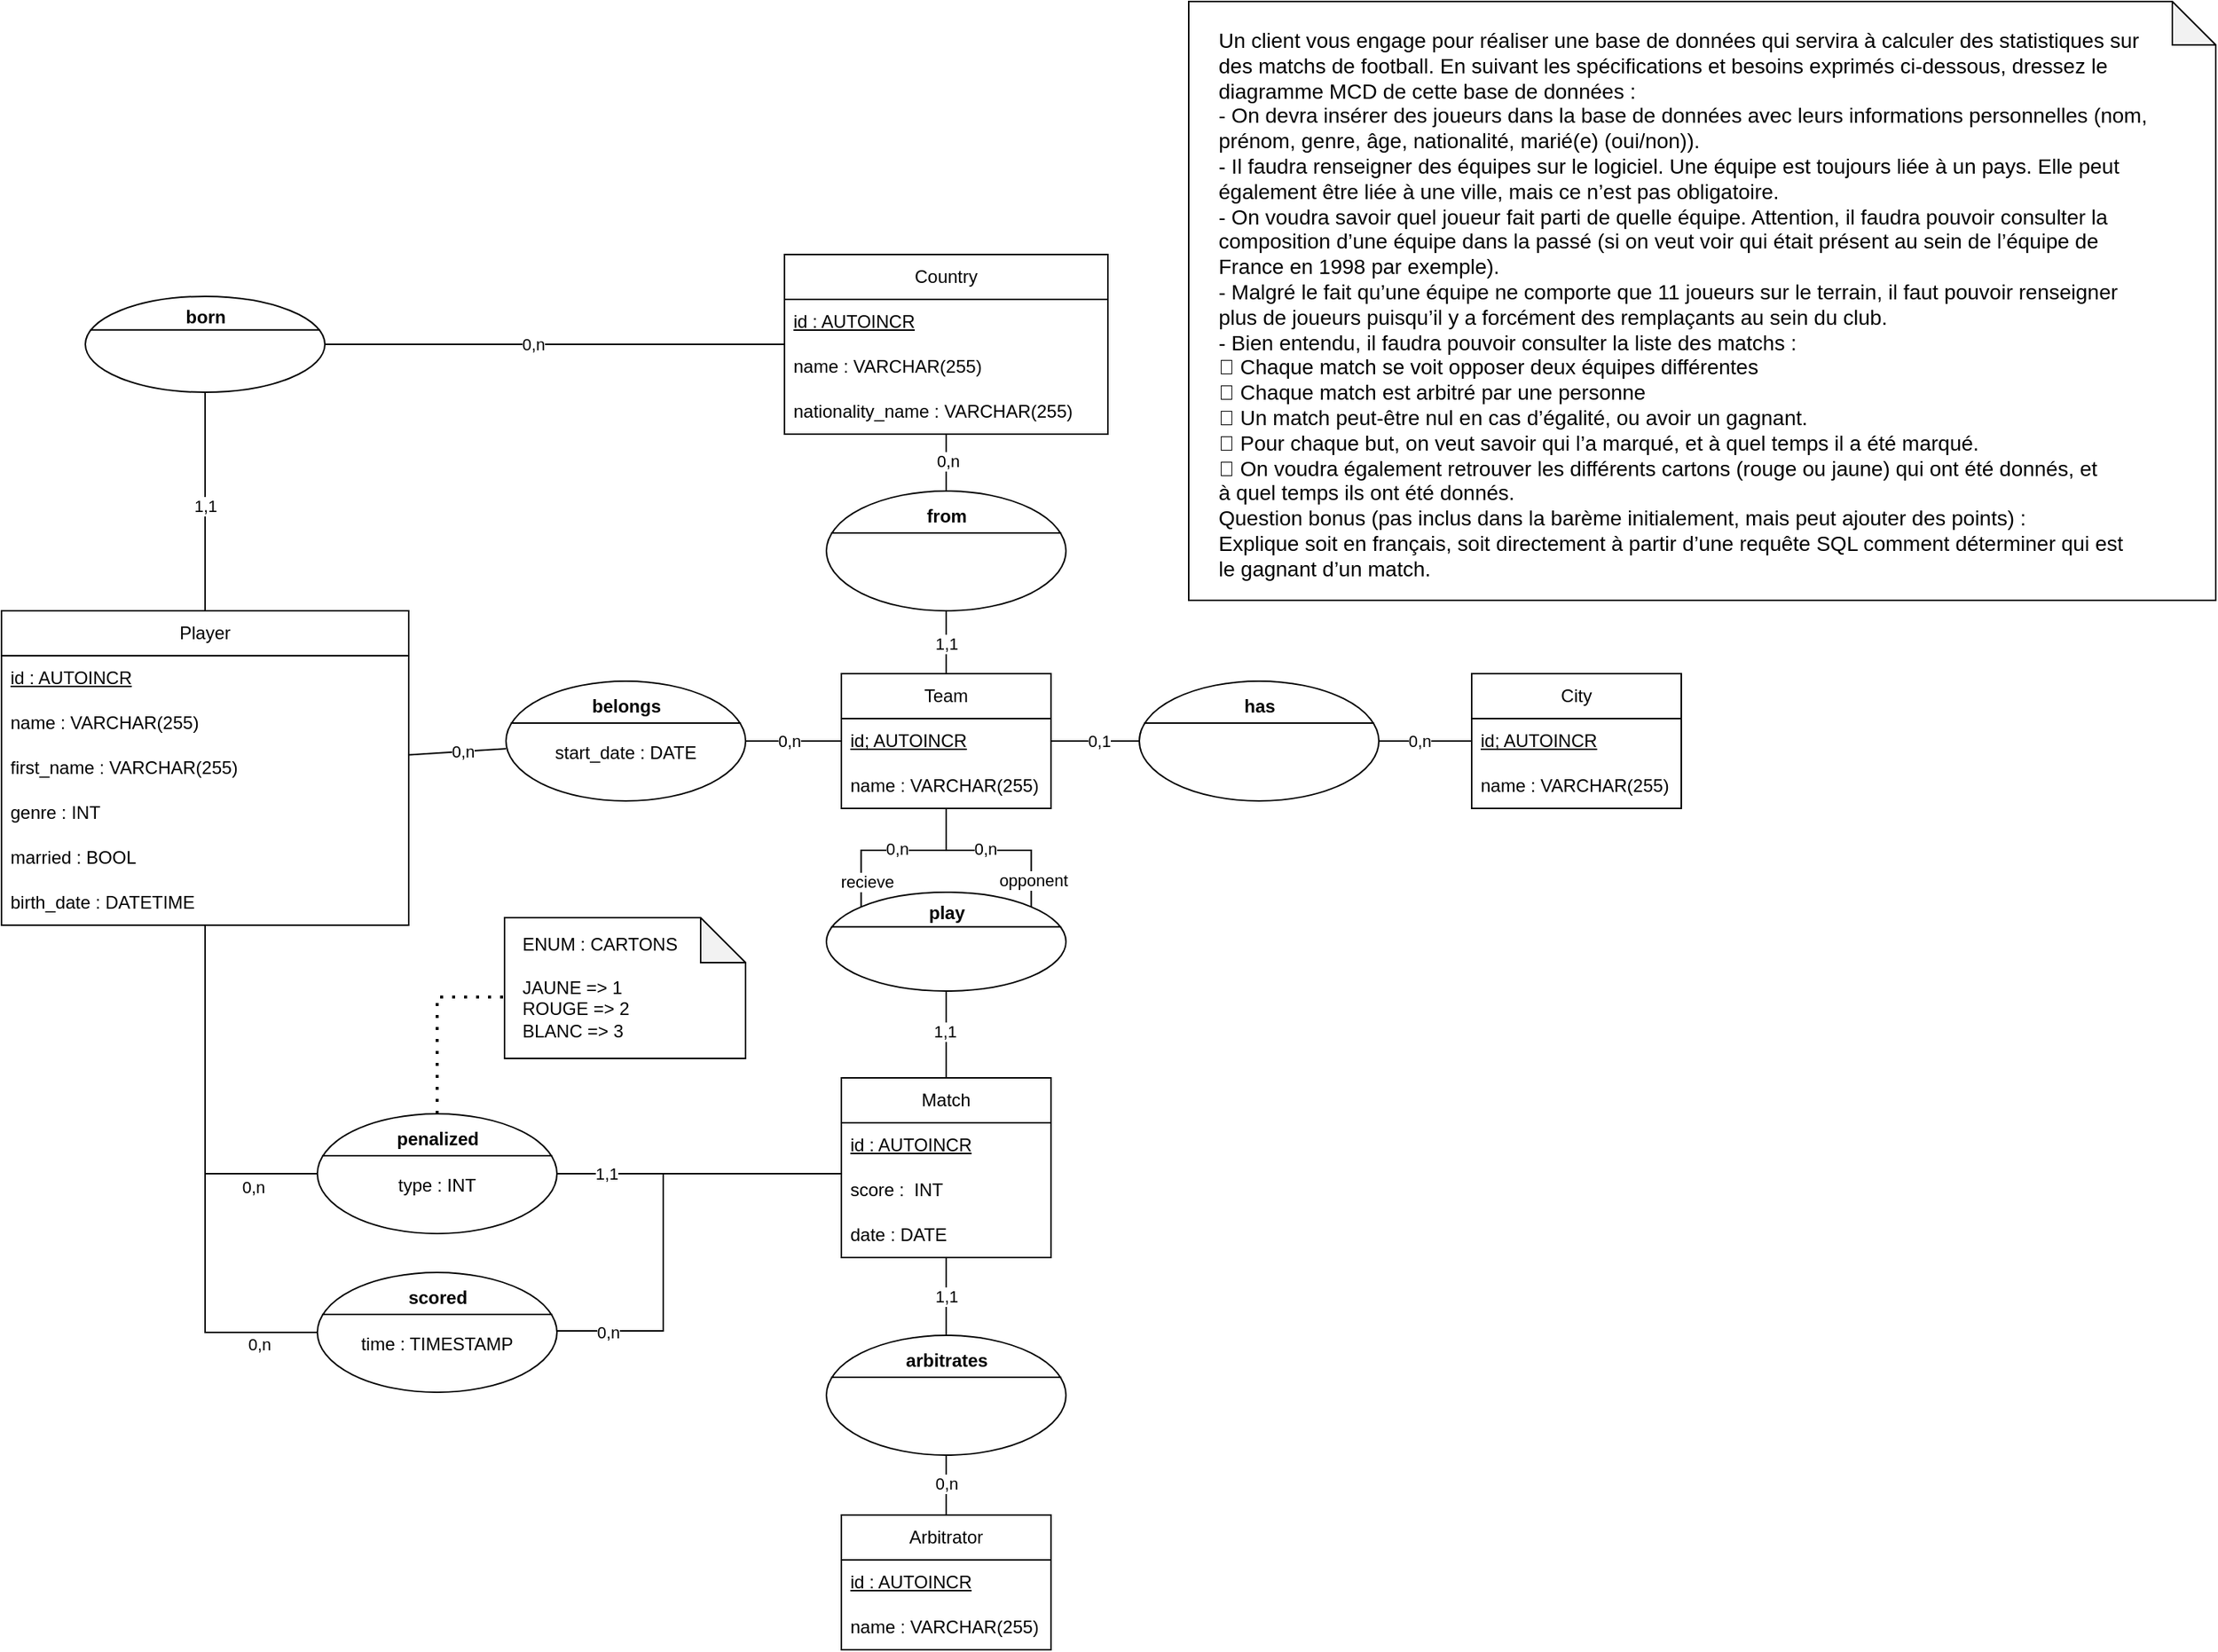 <mxfile version="23.1.7" type="github">
  <diagram name="Page-1" id="UKLv3boV3TVgQGzxHPeJ">
    <mxGraphModel dx="1990" dy="2110" grid="0" gridSize="10" guides="1" tooltips="1" connect="1" arrows="1" fold="1" page="0" pageScale="1" pageWidth="850" pageHeight="1100" math="0" shadow="0">
      <root>
        <mxCell id="0" />
        <mxCell id="1" parent="0" />
        <mxCell id="VcvPzuCNeLOe_9MtLZWD-4" value="Player" style="swimlane;fontStyle=0;childLayout=stackLayout;horizontal=1;startSize=30;horizontalStack=0;resizeParent=1;resizeParentMax=0;resizeLast=0;collapsible=1;marginBottom=0;whiteSpace=wrap;html=1;" vertex="1" parent="1">
          <mxGeometry x="444" y="-177" width="272" height="210" as="geometry" />
        </mxCell>
        <mxCell id="VcvPzuCNeLOe_9MtLZWD-5" value="&lt;u&gt;id : AUTOINCR&lt;/u&gt;" style="text;strokeColor=none;fillColor=none;align=left;verticalAlign=middle;spacingLeft=4;spacingRight=4;overflow=hidden;points=[[0,0.5],[1,0.5]];portConstraint=eastwest;rotatable=0;whiteSpace=wrap;html=1;" vertex="1" parent="VcvPzuCNeLOe_9MtLZWD-4">
          <mxGeometry y="30" width="272" height="30" as="geometry" />
        </mxCell>
        <mxCell id="VcvPzuCNeLOe_9MtLZWD-7" value="name : VARCHAR(255)" style="text;strokeColor=none;fillColor=none;align=left;verticalAlign=middle;spacingLeft=4;spacingRight=4;overflow=hidden;points=[[0,0.5],[1,0.5]];portConstraint=eastwest;rotatable=0;whiteSpace=wrap;html=1;" vertex="1" parent="VcvPzuCNeLOe_9MtLZWD-4">
          <mxGeometry y="60" width="272" height="30" as="geometry" />
        </mxCell>
        <mxCell id="VcvPzuCNeLOe_9MtLZWD-8" value="first_name : VARCHAR(255)" style="text;strokeColor=none;fillColor=none;align=left;verticalAlign=middle;spacingLeft=4;spacingRight=4;overflow=hidden;points=[[0,0.5],[1,0.5]];portConstraint=eastwest;rotatable=0;whiteSpace=wrap;html=1;" vertex="1" parent="VcvPzuCNeLOe_9MtLZWD-4">
          <mxGeometry y="90" width="272" height="30" as="geometry" />
        </mxCell>
        <mxCell id="VcvPzuCNeLOe_9MtLZWD-9" value="genre : INT" style="text;strokeColor=none;fillColor=none;align=left;verticalAlign=middle;spacingLeft=4;spacingRight=4;overflow=hidden;points=[[0,0.5],[1,0.5]];portConstraint=eastwest;rotatable=0;whiteSpace=wrap;html=1;" vertex="1" parent="VcvPzuCNeLOe_9MtLZWD-4">
          <mxGeometry y="120" width="272" height="30" as="geometry" />
        </mxCell>
        <mxCell id="VcvPzuCNeLOe_9MtLZWD-18" value="married : BOOL" style="text;strokeColor=none;fillColor=none;align=left;verticalAlign=middle;spacingLeft=4;spacingRight=4;overflow=hidden;points=[[0,0.5],[1,0.5]];portConstraint=eastwest;rotatable=0;whiteSpace=wrap;html=1;" vertex="1" parent="VcvPzuCNeLOe_9MtLZWD-4">
          <mxGeometry y="150" width="272" height="30" as="geometry" />
        </mxCell>
        <mxCell id="VcvPzuCNeLOe_9MtLZWD-124" value="birth_date : DATETIME" style="text;strokeColor=none;fillColor=none;align=left;verticalAlign=middle;spacingLeft=4;spacingRight=4;overflow=hidden;points=[[0,0.5],[1,0.5]];portConstraint=eastwest;rotatable=0;whiteSpace=wrap;html=1;" vertex="1" parent="VcvPzuCNeLOe_9MtLZWD-4">
          <mxGeometry y="180" width="272" height="30" as="geometry" />
        </mxCell>
        <mxCell id="VcvPzuCNeLOe_9MtLZWD-19" value="Country" style="swimlane;fontStyle=0;childLayout=stackLayout;horizontal=1;startSize=30;horizontalStack=0;resizeParent=1;resizeParentMax=0;resizeLast=0;collapsible=1;marginBottom=0;whiteSpace=wrap;html=1;" vertex="1" parent="1">
          <mxGeometry x="967" y="-415" width="216" height="120" as="geometry" />
        </mxCell>
        <mxCell id="VcvPzuCNeLOe_9MtLZWD-20" value="&lt;u&gt;id : AUTOINCR&lt;/u&gt;" style="text;strokeColor=none;fillColor=none;align=left;verticalAlign=middle;spacingLeft=4;spacingRight=4;overflow=hidden;points=[[0,0.5],[1,0.5]];portConstraint=eastwest;rotatable=0;whiteSpace=wrap;html=1;" vertex="1" parent="VcvPzuCNeLOe_9MtLZWD-19">
          <mxGeometry y="30" width="216" height="30" as="geometry" />
        </mxCell>
        <mxCell id="VcvPzuCNeLOe_9MtLZWD-21" value="name : VARCHAR(255)" style="text;strokeColor=none;fillColor=none;align=left;verticalAlign=middle;spacingLeft=4;spacingRight=4;overflow=hidden;points=[[0,0.5],[1,0.5]];portConstraint=eastwest;rotatable=0;whiteSpace=wrap;html=1;" vertex="1" parent="VcvPzuCNeLOe_9MtLZWD-19">
          <mxGeometry y="60" width="216" height="30" as="geometry" />
        </mxCell>
        <mxCell id="VcvPzuCNeLOe_9MtLZWD-23" value="nationality_name : VARCHAR(255)" style="text;strokeColor=none;fillColor=none;align=left;verticalAlign=middle;spacingLeft=4;spacingRight=4;overflow=hidden;points=[[0,0.5],[1,0.5]];portConstraint=eastwest;rotatable=0;whiteSpace=wrap;html=1;" vertex="1" parent="VcvPzuCNeLOe_9MtLZWD-19">
          <mxGeometry y="90" width="216" height="30" as="geometry" />
        </mxCell>
        <mxCell id="VcvPzuCNeLOe_9MtLZWD-24" value="Team" style="swimlane;fontStyle=0;childLayout=stackLayout;horizontal=1;startSize=30;horizontalStack=0;resizeParent=1;resizeParentMax=0;resizeLast=0;collapsible=1;marginBottom=0;whiteSpace=wrap;html=1;" vertex="1" parent="1">
          <mxGeometry x="1005" y="-135" width="140" height="90" as="geometry" />
        </mxCell>
        <mxCell id="VcvPzuCNeLOe_9MtLZWD-25" value="&lt;u&gt;id; AUTOINCR&lt;/u&gt;" style="text;strokeColor=none;fillColor=none;align=left;verticalAlign=middle;spacingLeft=4;spacingRight=4;overflow=hidden;points=[[0,0.5],[1,0.5]];portConstraint=eastwest;rotatable=0;whiteSpace=wrap;html=1;" vertex="1" parent="VcvPzuCNeLOe_9MtLZWD-24">
          <mxGeometry y="30" width="140" height="30" as="geometry" />
        </mxCell>
        <mxCell id="VcvPzuCNeLOe_9MtLZWD-26" value="name : VARCHAR(255)" style="text;strokeColor=none;fillColor=none;align=left;verticalAlign=middle;spacingLeft=4;spacingRight=4;overflow=hidden;points=[[0,0.5],[1,0.5]];portConstraint=eastwest;rotatable=0;whiteSpace=wrap;html=1;" vertex="1" parent="VcvPzuCNeLOe_9MtLZWD-24">
          <mxGeometry y="60" width="140" height="30" as="geometry" />
        </mxCell>
        <mxCell id="VcvPzuCNeLOe_9MtLZWD-28" value="City" style="swimlane;fontStyle=0;childLayout=stackLayout;horizontal=1;startSize=30;horizontalStack=0;resizeParent=1;resizeParentMax=0;resizeLast=0;collapsible=1;marginBottom=0;whiteSpace=wrap;html=1;" vertex="1" parent="1">
          <mxGeometry x="1426" y="-135" width="140" height="90" as="geometry" />
        </mxCell>
        <mxCell id="VcvPzuCNeLOe_9MtLZWD-29" value="&lt;u&gt;id; AUTOINCR&lt;/u&gt;" style="text;strokeColor=none;fillColor=none;align=left;verticalAlign=middle;spacingLeft=4;spacingRight=4;overflow=hidden;points=[[0,0.5],[1,0.5]];portConstraint=eastwest;rotatable=0;whiteSpace=wrap;html=1;" vertex="1" parent="VcvPzuCNeLOe_9MtLZWD-28">
          <mxGeometry y="30" width="140" height="30" as="geometry" />
        </mxCell>
        <mxCell id="VcvPzuCNeLOe_9MtLZWD-30" value="name : VARCHAR(255)" style="text;strokeColor=none;fillColor=none;align=left;verticalAlign=middle;spacingLeft=4;spacingRight=4;overflow=hidden;points=[[0,0.5],[1,0.5]];portConstraint=eastwest;rotatable=0;whiteSpace=wrap;html=1;" vertex="1" parent="VcvPzuCNeLOe_9MtLZWD-28">
          <mxGeometry y="60" width="140" height="30" as="geometry" />
        </mxCell>
        <mxCell id="VcvPzuCNeLOe_9MtLZWD-31" value="Match" style="swimlane;fontStyle=0;childLayout=stackLayout;horizontal=1;startSize=30;horizontalStack=0;resizeParent=1;resizeParentMax=0;resizeLast=0;collapsible=1;marginBottom=0;whiteSpace=wrap;html=1;" vertex="1" parent="1">
          <mxGeometry x="1005" y="135" width="140" height="120" as="geometry" />
        </mxCell>
        <mxCell id="VcvPzuCNeLOe_9MtLZWD-32" value="&lt;u&gt;id : AUTOINCR&lt;/u&gt;" style="text;strokeColor=none;fillColor=none;align=left;verticalAlign=middle;spacingLeft=4;spacingRight=4;overflow=hidden;points=[[0,0.5],[1,0.5]];portConstraint=eastwest;rotatable=0;whiteSpace=wrap;html=1;" vertex="1" parent="VcvPzuCNeLOe_9MtLZWD-31">
          <mxGeometry y="30" width="140" height="30" as="geometry" />
        </mxCell>
        <mxCell id="VcvPzuCNeLOe_9MtLZWD-33" value="score :&amp;nbsp; INT" style="text;strokeColor=none;fillColor=none;align=left;verticalAlign=middle;spacingLeft=4;spacingRight=4;overflow=hidden;points=[[0,0.5],[1,0.5]];portConstraint=eastwest;rotatable=0;whiteSpace=wrap;html=1;" vertex="1" parent="VcvPzuCNeLOe_9MtLZWD-31">
          <mxGeometry y="60" width="140" height="30" as="geometry" />
        </mxCell>
        <mxCell id="VcvPzuCNeLOe_9MtLZWD-111" value="date : DATE" style="text;strokeColor=none;fillColor=none;align=left;verticalAlign=middle;spacingLeft=4;spacingRight=4;overflow=hidden;points=[[0,0.5],[1,0.5]];portConstraint=eastwest;rotatable=0;whiteSpace=wrap;html=1;" vertex="1" parent="VcvPzuCNeLOe_9MtLZWD-31">
          <mxGeometry y="90" width="140" height="30" as="geometry" />
        </mxCell>
        <mxCell id="VcvPzuCNeLOe_9MtLZWD-35" value="Arbitrator" style="swimlane;fontStyle=0;childLayout=stackLayout;horizontal=1;startSize=30;horizontalStack=0;resizeParent=1;resizeParentMax=0;resizeLast=0;collapsible=1;marginBottom=0;whiteSpace=wrap;html=1;" vertex="1" parent="1">
          <mxGeometry x="1005" y="427" width="140" height="90" as="geometry" />
        </mxCell>
        <mxCell id="VcvPzuCNeLOe_9MtLZWD-36" value="&lt;u&gt;id : AUTOINCR&lt;/u&gt;" style="text;strokeColor=none;fillColor=none;align=left;verticalAlign=middle;spacingLeft=4;spacingRight=4;overflow=hidden;points=[[0,0.5],[1,0.5]];portConstraint=eastwest;rotatable=0;whiteSpace=wrap;html=1;" vertex="1" parent="VcvPzuCNeLOe_9MtLZWD-35">
          <mxGeometry y="30" width="140" height="30" as="geometry" />
        </mxCell>
        <mxCell id="VcvPzuCNeLOe_9MtLZWD-37" value="name : VARCHAR(255)" style="text;strokeColor=none;fillColor=none;align=left;verticalAlign=middle;spacingLeft=4;spacingRight=4;overflow=hidden;points=[[0,0.5],[1,0.5]];portConstraint=eastwest;rotatable=0;whiteSpace=wrap;html=1;" vertex="1" parent="VcvPzuCNeLOe_9MtLZWD-35">
          <mxGeometry y="60" width="140" height="30" as="geometry" />
        </mxCell>
        <mxCell id="VcvPzuCNeLOe_9MtLZWD-40" value="&lt;br&gt;type : INT" style="html=1;shape=mxgraph.sysml.useCaseExtPt;whiteSpace=wrap;align=center;" vertex="1" parent="1">
          <mxGeometry x="655" y="159" width="160" height="80" as="geometry" />
        </mxCell>
        <mxCell id="VcvPzuCNeLOe_9MtLZWD-41" value="penalized" style="resizable=0;html=1;verticalAlign=middle;align=center;labelBackgroundColor=none;fontStyle=1;" connectable="0" vertex="1" parent="VcvPzuCNeLOe_9MtLZWD-40">
          <mxGeometry x="80" y="17" as="geometry" />
        </mxCell>
        <mxCell id="VcvPzuCNeLOe_9MtLZWD-42" value="" style="html=1;shape=mxgraph.sysml.useCaseExtPt;whiteSpace=wrap;align=center;" vertex="1" parent="1">
          <mxGeometry x="500" y="-387" width="160" height="64" as="geometry" />
        </mxCell>
        <mxCell id="VcvPzuCNeLOe_9MtLZWD-43" value="born" style="resizable=0;html=1;verticalAlign=middle;align=center;labelBackgroundColor=none;fontStyle=1;" connectable="0" vertex="1" parent="VcvPzuCNeLOe_9MtLZWD-42">
          <mxGeometry x="80" y="13.6" as="geometry" />
        </mxCell>
        <mxCell id="VcvPzuCNeLOe_9MtLZWD-44" value="" style="endArrow=none;html=1;rounded=0;" edge="1" parent="1" source="VcvPzuCNeLOe_9MtLZWD-4" target="VcvPzuCNeLOe_9MtLZWD-42">
          <mxGeometry width="50" height="50" relative="1" as="geometry">
            <mxPoint x="546" y="-234" as="sourcePoint" />
            <mxPoint x="596" y="-284" as="targetPoint" />
          </mxGeometry>
        </mxCell>
        <mxCell id="VcvPzuCNeLOe_9MtLZWD-46" value="1,1" style="edgeLabel;html=1;align=center;verticalAlign=middle;resizable=0;points=[];" vertex="1" connectable="0" parent="VcvPzuCNeLOe_9MtLZWD-44">
          <mxGeometry x="-0.038" relative="1" as="geometry">
            <mxPoint as="offset" />
          </mxGeometry>
        </mxCell>
        <mxCell id="VcvPzuCNeLOe_9MtLZWD-45" value="" style="endArrow=none;html=1;rounded=0;" edge="1" parent="1" source="VcvPzuCNeLOe_9MtLZWD-42" target="VcvPzuCNeLOe_9MtLZWD-19">
          <mxGeometry width="50" height="50" relative="1" as="geometry">
            <mxPoint x="702" y="-300" as="sourcePoint" />
            <mxPoint x="907" y="-355" as="targetPoint" />
          </mxGeometry>
        </mxCell>
        <mxCell id="VcvPzuCNeLOe_9MtLZWD-47" value="0,n" style="edgeLabel;html=1;align=center;verticalAlign=middle;resizable=0;points=[];" vertex="1" connectable="0" parent="VcvPzuCNeLOe_9MtLZWD-45">
          <mxGeometry x="-0.098" relative="1" as="geometry">
            <mxPoint as="offset" />
          </mxGeometry>
        </mxCell>
        <mxCell id="VcvPzuCNeLOe_9MtLZWD-48" value="" style="endArrow=none;html=1;rounded=0;" edge="1" parent="1" source="VcvPzuCNeLOe_9MtLZWD-49" target="VcvPzuCNeLOe_9MtLZWD-4">
          <mxGeometry width="50" height="50" relative="1" as="geometry">
            <mxPoint x="844" y="-193" as="sourcePoint" />
            <mxPoint x="894" y="-243" as="targetPoint" />
          </mxGeometry>
        </mxCell>
        <mxCell id="VcvPzuCNeLOe_9MtLZWD-52" value="0,n" style="edgeLabel;html=1;align=center;verticalAlign=middle;resizable=0;points=[];" vertex="1" connectable="0" parent="VcvPzuCNeLOe_9MtLZWD-48">
          <mxGeometry x="-0.092" y="1" relative="1" as="geometry">
            <mxPoint y="-1" as="offset" />
          </mxGeometry>
        </mxCell>
        <mxCell id="VcvPzuCNeLOe_9MtLZWD-49" value="&lt;br&gt;start_date : DATE" style="html=1;shape=mxgraph.sysml.useCaseExtPt;whiteSpace=wrap;align=center;" vertex="1" parent="1">
          <mxGeometry x="781" y="-130" width="160" height="80" as="geometry" />
        </mxCell>
        <mxCell id="VcvPzuCNeLOe_9MtLZWD-50" value="belongs" style="resizable=0;html=1;verticalAlign=middle;align=center;labelBackgroundColor=none;fontStyle=1;" connectable="0" vertex="1" parent="VcvPzuCNeLOe_9MtLZWD-49">
          <mxGeometry x="80" y="17" as="geometry" />
        </mxCell>
        <mxCell id="VcvPzuCNeLOe_9MtLZWD-51" value="" style="endArrow=none;html=1;rounded=0;" edge="1" parent="1" source="VcvPzuCNeLOe_9MtLZWD-25" target="VcvPzuCNeLOe_9MtLZWD-49">
          <mxGeometry width="50" height="50" relative="1" as="geometry">
            <mxPoint x="864" y="26" as="sourcePoint" />
            <mxPoint x="914" y="-24" as="targetPoint" />
          </mxGeometry>
        </mxCell>
        <mxCell id="VcvPzuCNeLOe_9MtLZWD-53" value="0,n" style="edgeLabel;html=1;align=center;verticalAlign=middle;resizable=0;points=[];" vertex="1" connectable="0" parent="VcvPzuCNeLOe_9MtLZWD-51">
          <mxGeometry x="0.098" y="-2" relative="1" as="geometry">
            <mxPoint y="2" as="offset" />
          </mxGeometry>
        </mxCell>
        <mxCell id="VcvPzuCNeLOe_9MtLZWD-54" value="&lt;div&gt;&lt;br/&gt;&lt;/div&gt;" style="html=1;shape=mxgraph.sysml.useCaseExtPt;whiteSpace=wrap;align=center;" vertex="1" parent="1">
          <mxGeometry x="995" y="-257" width="160" height="80" as="geometry" />
        </mxCell>
        <mxCell id="VcvPzuCNeLOe_9MtLZWD-55" value="from" style="resizable=0;html=1;verticalAlign=middle;align=center;labelBackgroundColor=none;fontStyle=1;" connectable="0" vertex="1" parent="VcvPzuCNeLOe_9MtLZWD-54">
          <mxGeometry x="80" y="17" as="geometry" />
        </mxCell>
        <mxCell id="VcvPzuCNeLOe_9MtLZWD-56" value="" style="endArrow=none;html=1;rounded=0;" edge="1" parent="1" source="VcvPzuCNeLOe_9MtLZWD-54" target="VcvPzuCNeLOe_9MtLZWD-19">
          <mxGeometry width="50" height="50" relative="1" as="geometry">
            <mxPoint x="851" y="-212" as="sourcePoint" />
            <mxPoint x="901" y="-262" as="targetPoint" />
          </mxGeometry>
        </mxCell>
        <mxCell id="VcvPzuCNeLOe_9MtLZWD-57" value="0,n" style="edgeLabel;html=1;align=center;verticalAlign=middle;resizable=0;points=[];" vertex="1" connectable="0" parent="VcvPzuCNeLOe_9MtLZWD-56">
          <mxGeometry x="0.085" y="-1" relative="1" as="geometry">
            <mxPoint as="offset" />
          </mxGeometry>
        </mxCell>
        <mxCell id="VcvPzuCNeLOe_9MtLZWD-58" value="" style="endArrow=none;html=1;rounded=0;" edge="1" parent="1" source="VcvPzuCNeLOe_9MtLZWD-24" target="VcvPzuCNeLOe_9MtLZWD-54">
          <mxGeometry width="50" height="50" relative="1" as="geometry">
            <mxPoint x="895" y="-157" as="sourcePoint" />
            <mxPoint x="945" y="-207" as="targetPoint" />
          </mxGeometry>
        </mxCell>
        <mxCell id="VcvPzuCNeLOe_9MtLZWD-59" value="1,1" style="edgeLabel;html=1;align=center;verticalAlign=middle;resizable=0;points=[];" vertex="1" connectable="0" parent="VcvPzuCNeLOe_9MtLZWD-58">
          <mxGeometry x="-0.016" relative="1" as="geometry">
            <mxPoint as="offset" />
          </mxGeometry>
        </mxCell>
        <mxCell id="VcvPzuCNeLOe_9MtLZWD-60" value="" style="endArrow=none;html=1;rounded=0;" edge="1" parent="1" source="VcvPzuCNeLOe_9MtLZWD-24" target="VcvPzuCNeLOe_9MtLZWD-62">
          <mxGeometry width="50" height="50" relative="1" as="geometry">
            <mxPoint x="1196" y="-76" as="sourcePoint" />
            <mxPoint x="1232" y="-90" as="targetPoint" />
          </mxGeometry>
        </mxCell>
        <mxCell id="VcvPzuCNeLOe_9MtLZWD-61" value="0,1" style="edgeLabel;html=1;align=center;verticalAlign=middle;resizable=0;points=[];" vertex="1" connectable="0" parent="VcvPzuCNeLOe_9MtLZWD-60">
          <mxGeometry x="0.067" relative="1" as="geometry">
            <mxPoint as="offset" />
          </mxGeometry>
        </mxCell>
        <mxCell id="VcvPzuCNeLOe_9MtLZWD-62" value="&lt;div&gt;&lt;br/&gt;&lt;/div&gt;" style="html=1;shape=mxgraph.sysml.useCaseExtPt;whiteSpace=wrap;align=center;" vertex="1" parent="1">
          <mxGeometry x="1204" y="-130" width="160" height="80" as="geometry" />
        </mxCell>
        <mxCell id="VcvPzuCNeLOe_9MtLZWD-63" value="has" style="resizable=0;html=1;verticalAlign=middle;align=center;labelBackgroundColor=none;fontStyle=1;" connectable="0" vertex="1" parent="VcvPzuCNeLOe_9MtLZWD-62">
          <mxGeometry x="80" y="17" as="geometry" />
        </mxCell>
        <mxCell id="VcvPzuCNeLOe_9MtLZWD-64" value="" style="endArrow=none;html=1;rounded=0;" edge="1" parent="1" source="VcvPzuCNeLOe_9MtLZWD-28" target="VcvPzuCNeLOe_9MtLZWD-62">
          <mxGeometry width="50" height="50" relative="1" as="geometry">
            <mxPoint x="1484" y="48" as="sourcePoint" />
            <mxPoint x="1534" y="-2" as="targetPoint" />
          </mxGeometry>
        </mxCell>
        <mxCell id="VcvPzuCNeLOe_9MtLZWD-65" value="0,n" style="edgeLabel;html=1;align=center;verticalAlign=middle;resizable=0;points=[];" vertex="1" connectable="0" parent="VcvPzuCNeLOe_9MtLZWD-64">
          <mxGeometry x="-0.131" y="1" relative="1" as="geometry">
            <mxPoint x="-8" y="-1" as="offset" />
          </mxGeometry>
        </mxCell>
        <mxCell id="VcvPzuCNeLOe_9MtLZWD-66" value="" style="html=1;shape=mxgraph.sysml.useCaseExtPt;whiteSpace=wrap;align=center;" vertex="1" parent="1">
          <mxGeometry x="995" y="11" width="160" height="66" as="geometry" />
        </mxCell>
        <mxCell id="VcvPzuCNeLOe_9MtLZWD-67" value="play" style="resizable=0;html=1;verticalAlign=middle;align=center;labelBackgroundColor=none;fontStyle=1;" connectable="0" vertex="1" parent="VcvPzuCNeLOe_9MtLZWD-66">
          <mxGeometry x="80" y="14.025" as="geometry" />
        </mxCell>
        <mxCell id="VcvPzuCNeLOe_9MtLZWD-88" value="" style="endArrow=none;html=1;rounded=0;" edge="1" parent="1" source="VcvPzuCNeLOe_9MtLZWD-31" target="VcvPzuCNeLOe_9MtLZWD-66">
          <mxGeometry width="50" height="50" relative="1" as="geometry">
            <mxPoint x="1018" y="196" as="sourcePoint" />
            <mxPoint x="1068" y="146" as="targetPoint" />
          </mxGeometry>
        </mxCell>
        <mxCell id="VcvPzuCNeLOe_9MtLZWD-89" value="1,1" style="edgeLabel;html=1;align=center;verticalAlign=middle;resizable=0;points=[];" vertex="1" connectable="0" parent="VcvPzuCNeLOe_9MtLZWD-88">
          <mxGeometry x="0.085" y="1" relative="1" as="geometry">
            <mxPoint as="offset" />
          </mxGeometry>
        </mxCell>
        <mxCell id="VcvPzuCNeLOe_9MtLZWD-90" value="" style="endArrow=none;html=1;rounded=0;exitX=0.145;exitY=0.145;exitDx=0;exitDy=0;exitPerimeter=0;edgeStyle=orthogonalEdgeStyle;" edge="1" parent="1" source="VcvPzuCNeLOe_9MtLZWD-66" target="VcvPzuCNeLOe_9MtLZWD-24">
          <mxGeometry width="50" height="50" relative="1" as="geometry">
            <mxPoint x="932" y="48" as="sourcePoint" />
            <mxPoint x="982" y="-2" as="targetPoint" />
          </mxGeometry>
        </mxCell>
        <mxCell id="VcvPzuCNeLOe_9MtLZWD-92" value="0,n" style="edgeLabel;html=1;align=center;verticalAlign=middle;resizable=0;points=[];" vertex="1" connectable="0" parent="VcvPzuCNeLOe_9MtLZWD-90">
          <mxGeometry x="-0.107" relative="1" as="geometry">
            <mxPoint x="7" y="-1" as="offset" />
          </mxGeometry>
        </mxCell>
        <mxCell id="VcvPzuCNeLOe_9MtLZWD-91" value="" style="endArrow=none;html=1;rounded=0;entryX=0.855;entryY=0.145;entryDx=0;entryDy=0;entryPerimeter=0;edgeStyle=orthogonalEdgeStyle;" edge="1" parent="1" source="VcvPzuCNeLOe_9MtLZWD-24" target="VcvPzuCNeLOe_9MtLZWD-66">
          <mxGeometry width="50" height="50" relative="1" as="geometry">
            <mxPoint x="1225" y="66" as="sourcePoint" />
            <mxPoint x="1275" y="16" as="targetPoint" />
          </mxGeometry>
        </mxCell>
        <mxCell id="VcvPzuCNeLOe_9MtLZWD-93" value="0,n" style="edgeLabel;html=1;align=center;verticalAlign=middle;resizable=0;points=[];" vertex="1" connectable="0" parent="VcvPzuCNeLOe_9MtLZWD-91">
          <mxGeometry x="0.289" relative="1" as="geometry">
            <mxPoint x="-25" y="-1" as="offset" />
          </mxGeometry>
        </mxCell>
        <mxCell id="VcvPzuCNeLOe_9MtLZWD-95" value="opponent" style="edgeLabel;html=1;align=center;verticalAlign=middle;resizable=0;points=[];" vertex="1" connectable="0" parent="VcvPzuCNeLOe_9MtLZWD-91">
          <mxGeometry x="-0.245" relative="1" as="geometry">
            <mxPoint x="40" y="20" as="offset" />
          </mxGeometry>
        </mxCell>
        <mxCell id="VcvPzuCNeLOe_9MtLZWD-110" value="recieve" style="edgeLabel;html=1;align=center;verticalAlign=middle;resizable=0;points=[];" vertex="1" connectable="0" parent="VcvPzuCNeLOe_9MtLZWD-91">
          <mxGeometry x="-0.245" relative="1" as="geometry">
            <mxPoint x="-71" y="21" as="offset" />
          </mxGeometry>
        </mxCell>
        <mxCell id="VcvPzuCNeLOe_9MtLZWD-96" value="" style="html=1;shape=mxgraph.sysml.useCaseExtPt;whiteSpace=wrap;align=center;" vertex="1" parent="1">
          <mxGeometry x="995" y="307" width="160" height="80" as="geometry" />
        </mxCell>
        <mxCell id="VcvPzuCNeLOe_9MtLZWD-97" value="arbitrates" style="resizable=0;html=1;verticalAlign=middle;align=center;labelBackgroundColor=none;fontStyle=1;" connectable="0" vertex="1" parent="VcvPzuCNeLOe_9MtLZWD-96">
          <mxGeometry x="80" y="17" as="geometry" />
        </mxCell>
        <mxCell id="VcvPzuCNeLOe_9MtLZWD-98" value="" style="endArrow=none;html=1;rounded=0;" edge="1" parent="1" source="VcvPzuCNeLOe_9MtLZWD-35" target="VcvPzuCNeLOe_9MtLZWD-96">
          <mxGeometry width="50" height="50" relative="1" as="geometry">
            <mxPoint x="861" y="454" as="sourcePoint" />
            <mxPoint x="911" y="404" as="targetPoint" />
          </mxGeometry>
        </mxCell>
        <mxCell id="VcvPzuCNeLOe_9MtLZWD-99" value="0,n" style="edgeLabel;html=1;align=center;verticalAlign=middle;resizable=0;points=[];" vertex="1" connectable="0" parent="VcvPzuCNeLOe_9MtLZWD-98">
          <mxGeometry x="0.045" relative="1" as="geometry">
            <mxPoint as="offset" />
          </mxGeometry>
        </mxCell>
        <mxCell id="VcvPzuCNeLOe_9MtLZWD-100" value="" style="endArrow=none;html=1;rounded=0;" edge="1" parent="1" source="VcvPzuCNeLOe_9MtLZWD-96" target="VcvPzuCNeLOe_9MtLZWD-31">
          <mxGeometry width="50" height="50" relative="1" as="geometry">
            <mxPoint x="931" y="333" as="sourcePoint" />
            <mxPoint x="981" y="283" as="targetPoint" />
          </mxGeometry>
        </mxCell>
        <mxCell id="VcvPzuCNeLOe_9MtLZWD-101" value="1,1" style="edgeLabel;html=1;align=center;verticalAlign=middle;resizable=0;points=[];" vertex="1" connectable="0" parent="VcvPzuCNeLOe_9MtLZWD-100">
          <mxGeometry x="0.011" relative="1" as="geometry">
            <mxPoint as="offset" />
          </mxGeometry>
        </mxCell>
        <mxCell id="VcvPzuCNeLOe_9MtLZWD-103" value="" style="endArrow=none;html=1;rounded=0;edgeStyle=orthogonalEdgeStyle;" edge="1" parent="1" source="VcvPzuCNeLOe_9MtLZWD-40" target="VcvPzuCNeLOe_9MtLZWD-4">
          <mxGeometry width="50" height="50" relative="1" as="geometry">
            <mxPoint x="430" y="264" as="sourcePoint" />
            <mxPoint x="480" y="214" as="targetPoint" />
            <Array as="points">
              <mxPoint x="580" y="199" />
            </Array>
          </mxGeometry>
        </mxCell>
        <mxCell id="VcvPzuCNeLOe_9MtLZWD-109" value="0,n" style="edgeLabel;html=1;align=center;verticalAlign=middle;resizable=0;points=[];" vertex="1" connectable="0" parent="VcvPzuCNeLOe_9MtLZWD-103">
          <mxGeometry x="-0.035" relative="1" as="geometry">
            <mxPoint x="32" y="50" as="offset" />
          </mxGeometry>
        </mxCell>
        <mxCell id="VcvPzuCNeLOe_9MtLZWD-104" value="ENUM : CARTONS&lt;br&gt;&lt;br&gt;JAUNE =&amp;gt; 1&lt;br&gt;ROUGE =&amp;gt; 2&lt;br&gt;BLANC =&amp;gt; 3" style="shape=note;whiteSpace=wrap;html=1;backgroundOutline=1;darkOpacity=0.05;align=left;verticalAlign=top;labelPosition=center;verticalLabelPosition=middle;spacing=12;spacingTop=-6;" vertex="1" parent="1">
          <mxGeometry x="780" y="28" width="161" height="94" as="geometry" />
        </mxCell>
        <mxCell id="VcvPzuCNeLOe_9MtLZWD-106" value="" style="endArrow=none;html=1;rounded=0;edgeStyle=orthogonalEdgeStyle;" edge="1" parent="1" source="VcvPzuCNeLOe_9MtLZWD-40" target="VcvPzuCNeLOe_9MtLZWD-31">
          <mxGeometry width="50" height="50" relative="1" as="geometry">
            <mxPoint x="801" y="263" as="sourcePoint" />
            <mxPoint x="851" y="213" as="targetPoint" />
            <Array as="points">
              <mxPoint x="959" y="199" />
              <mxPoint x="959" y="199" />
            </Array>
          </mxGeometry>
        </mxCell>
        <mxCell id="VcvPzuCNeLOe_9MtLZWD-107" value="1,1" style="edgeLabel;html=1;align=center;verticalAlign=middle;resizable=0;points=[];" vertex="1" connectable="0" parent="VcvPzuCNeLOe_9MtLZWD-106">
          <mxGeometry x="-0.067" y="1" relative="1" as="geometry">
            <mxPoint x="-56" y="1" as="offset" />
          </mxGeometry>
        </mxCell>
        <mxCell id="VcvPzuCNeLOe_9MtLZWD-112" value="Un client vous engage pour réaliser une base de données qui servira à calculer des statistiques sur&lt;br style=&quot;border-color: var(--border-color); padding: 0px; margin: 0px; font-size: 14px;&quot;&gt;&lt;span style=&quot;font-size: 14px;&quot;&gt;des matchs de football. En suivant les spécifications et besoins exprimés ci-dessous, dressez le&lt;/span&gt;&lt;br style=&quot;border-color: var(--border-color); padding: 0px; margin: 0px; font-size: 14px;&quot;&gt;&lt;span style=&quot;font-size: 14px;&quot;&gt;diagramme MCD de cette base de données :&lt;/span&gt;&lt;br style=&quot;border-color: var(--border-color); padding: 0px; margin: 0px; font-size: 14px;&quot;&gt;&lt;span style=&quot;font-size: 14px;&quot;&gt;- On devra insérer des joueurs dans la base de données avec leurs informations personnelles (nom,&lt;/span&gt;&lt;br style=&quot;border-color: var(--border-color); padding: 0px; margin: 0px; font-size: 14px;&quot;&gt;&lt;span style=&quot;font-size: 14px;&quot;&gt;prénom, genre, âge, nationalité, marié(e) (oui/non)).&lt;/span&gt;&lt;br style=&quot;border-color: var(--border-color); padding: 0px; margin: 0px; font-size: 14px;&quot;&gt;&lt;span style=&quot;font-size: 14px;&quot;&gt;- Il faudra renseigner des équipes sur le logiciel. Une équipe est toujours liée à un pays. Elle peut&lt;/span&gt;&lt;br style=&quot;border-color: var(--border-color); padding: 0px; margin: 0px; font-size: 14px;&quot;&gt;&lt;span style=&quot;font-size: 14px;&quot;&gt;également être liée à une ville, mais ce n’est pas obligatoire.&lt;/span&gt;&lt;br style=&quot;border-color: var(--border-color); padding: 0px; margin: 0px; font-size: 14px;&quot;&gt;&lt;span style=&quot;font-size: 14px;&quot;&gt;- On voudra savoir quel joueur fait parti de quelle équipe. Attention, il faudra pouvoir consulter la&lt;/span&gt;&lt;br style=&quot;border-color: var(--border-color); padding: 0px; margin: 0px; font-size: 14px;&quot;&gt;&lt;span style=&quot;font-size: 14px;&quot;&gt;composition d’une équipe dans la passé (si on veut voir qui était présent au sein de l’équipe de&lt;/span&gt;&lt;br style=&quot;border-color: var(--border-color); padding: 0px; margin: 0px; font-size: 14px;&quot;&gt;&lt;span style=&quot;font-size: 14px;&quot;&gt;France en 1998 par exemple).&lt;/span&gt;&lt;br style=&quot;border-color: var(--border-color); padding: 0px; margin: 0px; font-size: 14px;&quot;&gt;&lt;span style=&quot;font-size: 14px;&quot;&gt;- Malgré le fait qu’une équipe ne comporte que 11 joueurs sur le terrain, il faut pouvoir renseigner&lt;/span&gt;&lt;br style=&quot;border-color: var(--border-color); padding: 0px; margin: 0px; font-size: 14px;&quot;&gt;&lt;span style=&quot;font-size: 14px;&quot;&gt;plus de joueurs puisqu’il y a forcément des remplaçants au sein du club.&lt;/span&gt;&lt;br style=&quot;border-color: var(--border-color); padding: 0px; margin: 0px; font-size: 14px;&quot;&gt;&lt;span style=&quot;font-size: 14px;&quot;&gt;- Bien entendu, il faudra pouvoir consulter la liste des matchs :&lt;/span&gt;&lt;br style=&quot;border-color: var(--border-color); padding: 0px; margin: 0px; font-size: 14px;&quot;&gt;&lt;span style=&quot;font-size: 14px;&quot;&gt; Chaque match se voit opposer deux équipes différentes&lt;/span&gt;&lt;br style=&quot;border-color: var(--border-color); padding: 0px; margin: 0px; font-size: 14px;&quot;&gt;&lt;span style=&quot;font-size: 14px;&quot;&gt; Chaque match est arbitré par une personne&lt;/span&gt;&lt;br style=&quot;border-color: var(--border-color); padding: 0px; margin: 0px; font-size: 14px;&quot;&gt;&lt;span style=&quot;font-size: 14px;&quot;&gt; Un match peut-être nul en cas d’égalité, ou avoir un gagnant.&lt;/span&gt;&lt;br style=&quot;border-color: var(--border-color); padding: 0px; margin: 0px; font-size: 14px;&quot;&gt;&lt;span style=&quot;font-size: 14px;&quot;&gt; Pour chaque but, on veut savoir qui l’a marqué, et à quel temps il a été marqué.&lt;/span&gt;&lt;br style=&quot;border-color: var(--border-color); padding: 0px; margin: 0px; font-size: 14px;&quot;&gt;&lt;span style=&quot;font-size: 14px;&quot;&gt; On voudra également retrouver les différents cartons (rouge ou jaune) qui ont été donnés, et&lt;/span&gt;&lt;br style=&quot;border-color: var(--border-color); padding: 0px; margin: 0px; font-size: 14px;&quot;&gt;&lt;span style=&quot;font-size: 14px;&quot;&gt;à quel temps ils ont été donnés.&lt;/span&gt;&lt;br style=&quot;border-color: var(--border-color); padding: 0px; margin: 0px; font-size: 14px;&quot;&gt;&lt;span style=&quot;font-size: 14px;&quot;&gt;Question bonus (pas inclus dans la barème initialement, mais peut ajouter des points) :&lt;/span&gt;&lt;br style=&quot;border-color: var(--border-color); padding: 0px; margin: 0px; font-size: 14px;&quot;&gt;&lt;span style=&quot;font-size: 14px;&quot;&gt;Explique soit en français, soit directement à partir d’une requête SQL comment déterminer qui est&lt;/span&gt;&lt;br style=&quot;border-color: var(--border-color); padding: 0px; margin: 0px; font-size: 14px;&quot;&gt;&lt;span style=&quot;font-size: 14px;&quot;&gt;le gagnant d’un match.&lt;/span&gt;" style="shape=note;whiteSpace=wrap;html=1;backgroundOutline=1;darkOpacity=0.05;fontSize=14;align=left;verticalAlign=top;spacing=20;spacingTop=-7;size=29;" vertex="1" parent="1">
          <mxGeometry x="1237" y="-584" width="686" height="400" as="geometry" />
        </mxCell>
        <mxCell id="VcvPzuCNeLOe_9MtLZWD-115" value="&lt;br&gt;time : TIMESTAMP" style="html=1;shape=mxgraph.sysml.useCaseExtPt;whiteSpace=wrap;align=center;" vertex="1" parent="1">
          <mxGeometry x="655" y="265" width="160" height="80" as="geometry" />
        </mxCell>
        <mxCell id="VcvPzuCNeLOe_9MtLZWD-116" value="scored" style="resizable=0;html=1;verticalAlign=middle;align=center;labelBackgroundColor=none;fontStyle=1;" connectable="0" vertex="1" parent="VcvPzuCNeLOe_9MtLZWD-115">
          <mxGeometry x="80" y="17" as="geometry" />
        </mxCell>
        <mxCell id="VcvPzuCNeLOe_9MtLZWD-117" value="" style="endArrow=none;html=1;rounded=0;edgeStyle=orthogonalEdgeStyle;" edge="1" parent="1" source="VcvPzuCNeLOe_9MtLZWD-4" target="VcvPzuCNeLOe_9MtLZWD-115">
          <mxGeometry width="50" height="50" relative="1" as="geometry">
            <mxPoint x="280" y="278" as="sourcePoint" />
            <mxPoint x="330" y="228" as="targetPoint" />
            <Array as="points">
              <mxPoint x="580" y="305" />
            </Array>
          </mxGeometry>
        </mxCell>
        <mxCell id="VcvPzuCNeLOe_9MtLZWD-120" value="0,n" style="edgeLabel;html=1;align=center;verticalAlign=middle;resizable=0;points=[];" vertex="1" connectable="0" parent="VcvPzuCNeLOe_9MtLZWD-117">
          <mxGeometry x="0.18" relative="1" as="geometry">
            <mxPoint x="36" y="75" as="offset" />
          </mxGeometry>
        </mxCell>
        <mxCell id="VcvPzuCNeLOe_9MtLZWD-118" value="" style="endArrow=none;html=1;rounded=0;edgeStyle=orthogonalEdgeStyle;" edge="1" parent="1" source="VcvPzuCNeLOe_9MtLZWD-115" target="VcvPzuCNeLOe_9MtLZWD-31">
          <mxGeometry width="50" height="50" relative="1" as="geometry">
            <mxPoint x="879" y="354" as="sourcePoint" />
            <mxPoint x="929" y="304" as="targetPoint" />
            <Array as="points">
              <mxPoint x="886" y="304" />
              <mxPoint x="886" y="199" />
            </Array>
          </mxGeometry>
        </mxCell>
        <mxCell id="VcvPzuCNeLOe_9MtLZWD-119" value="0,n" style="edgeLabel;html=1;align=center;verticalAlign=middle;resizable=0;points=[];" vertex="1" connectable="0" parent="VcvPzuCNeLOe_9MtLZWD-118">
          <mxGeometry x="-0.679" y="1" relative="1" as="geometry">
            <mxPoint x="-14" y="2" as="offset" />
          </mxGeometry>
        </mxCell>
        <mxCell id="VcvPzuCNeLOe_9MtLZWD-123" value="" style="endArrow=none;dashed=1;html=1;dashPattern=1 3;strokeWidth=2;rounded=0;edgeStyle=orthogonalEdgeStyle;" edge="1" parent="1" source="VcvPzuCNeLOe_9MtLZWD-40" target="VcvPzuCNeLOe_9MtLZWD-104">
          <mxGeometry width="50" height="50" relative="1" as="geometry">
            <mxPoint x="651" y="119" as="sourcePoint" />
            <mxPoint x="701" y="69" as="targetPoint" />
            <Array as="points">
              <mxPoint x="735" y="81" />
            </Array>
          </mxGeometry>
        </mxCell>
      </root>
    </mxGraphModel>
  </diagram>
</mxfile>
